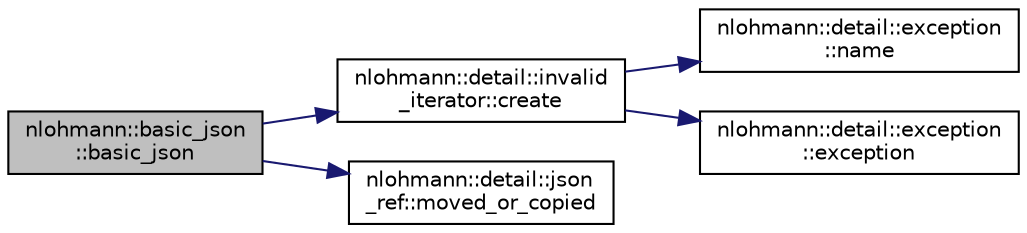 digraph "nlohmann::basic_json::basic_json"
{
  edge [fontname="Helvetica",fontsize="10",labelfontname="Helvetica",labelfontsize="10"];
  node [fontname="Helvetica",fontsize="10",shape=record];
  rankdir="LR";
  Node10 [label="nlohmann::basic_json\l::basic_json",height=0.2,width=0.4,color="black", fillcolor="grey75", style="filled", fontcolor="black"];
  Node10 -> Node11 [color="midnightblue",fontsize="10",style="solid",fontname="Helvetica"];
  Node11 [label="nlohmann::detail::invalid\l_iterator::create",height=0.2,width=0.4,color="black", fillcolor="white", style="filled",URL="$classnlohmann_1_1detail_1_1invalid__iterator.html#a4e849260a3caa1b288c7e619130c6c09"];
  Node11 -> Node12 [color="midnightblue",fontsize="10",style="solid",fontname="Helvetica"];
  Node12 [label="nlohmann::detail::exception\l::name",height=0.2,width=0.4,color="black", fillcolor="white", style="filled",URL="$classnlohmann_1_1detail_1_1exception.html#abf41a7e9178356314082284e6cfea278"];
  Node11 -> Node13 [color="midnightblue",fontsize="10",style="solid",fontname="Helvetica"];
  Node13 [label="nlohmann::detail::exception\l::exception",height=0.2,width=0.4,color="black", fillcolor="white", style="filled",URL="$classnlohmann_1_1detail_1_1exception.html#ae323ad0d53bc724414c2233164e65657"];
  Node10 -> Node14 [color="midnightblue",fontsize="10",style="solid",fontname="Helvetica"];
  Node14 [label="nlohmann::detail::json\l_ref::moved_or_copied",height=0.2,width=0.4,color="black", fillcolor="white", style="filled",URL="$classnlohmann_1_1detail_1_1json__ref.html#ae39e523218bf05cac3fb5b5b1cd5efb6"];
}
